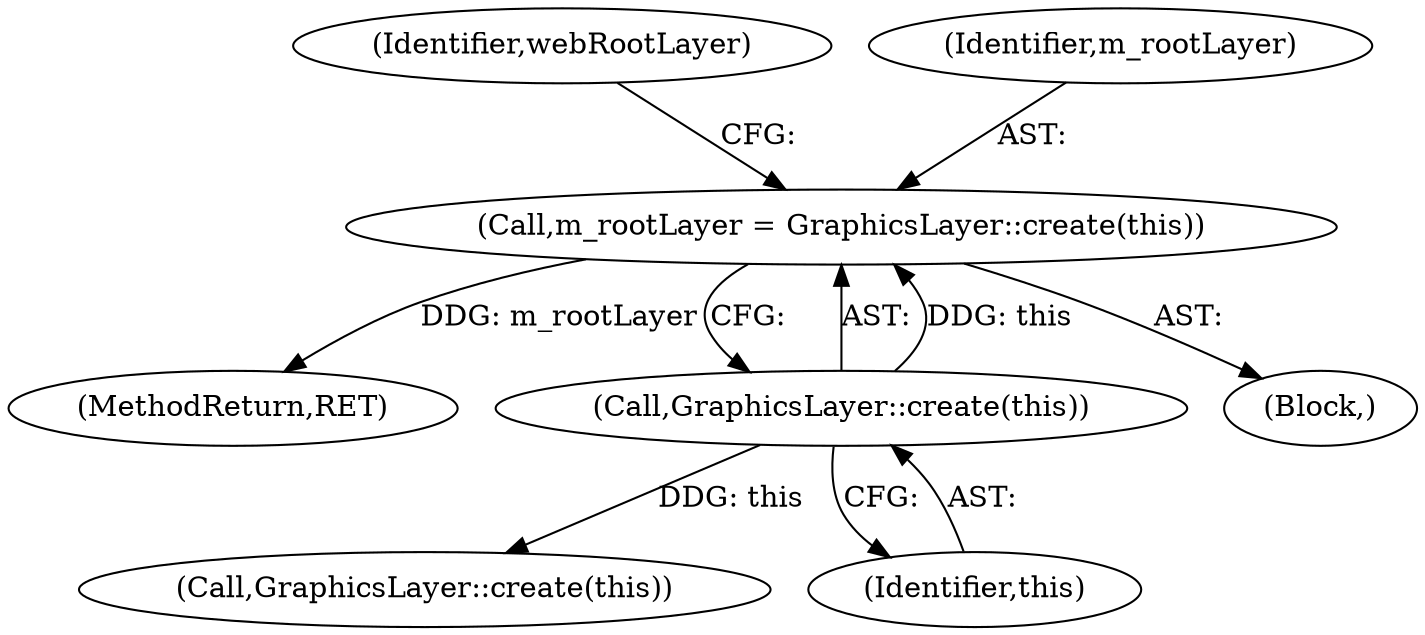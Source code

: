 digraph "0_Chrome_1777aa6484af15014b8691082a8c3075418786f5@API" {
"1000103" [label="(Call,m_rootLayer = GraphicsLayer::create(this))"];
"1000105" [label="(Call,GraphicsLayer::create(this))"];
"1000109" [label="(Identifier,webRootLayer)"];
"1000127" [label="(Call,GraphicsLayer::create(this))"];
"1000103" [label="(Call,m_rootLayer = GraphicsLayer::create(this))"];
"1000143" [label="(MethodReturn,RET)"];
"1000102" [label="(Block,)"];
"1000104" [label="(Identifier,m_rootLayer)"];
"1000106" [label="(Identifier,this)"];
"1000105" [label="(Call,GraphicsLayer::create(this))"];
"1000103" -> "1000102"  [label="AST: "];
"1000103" -> "1000105"  [label="CFG: "];
"1000104" -> "1000103"  [label="AST: "];
"1000105" -> "1000103"  [label="AST: "];
"1000109" -> "1000103"  [label="CFG: "];
"1000103" -> "1000143"  [label="DDG: m_rootLayer"];
"1000105" -> "1000103"  [label="DDG: this"];
"1000105" -> "1000106"  [label="CFG: "];
"1000106" -> "1000105"  [label="AST: "];
"1000105" -> "1000127"  [label="DDG: this"];
}
